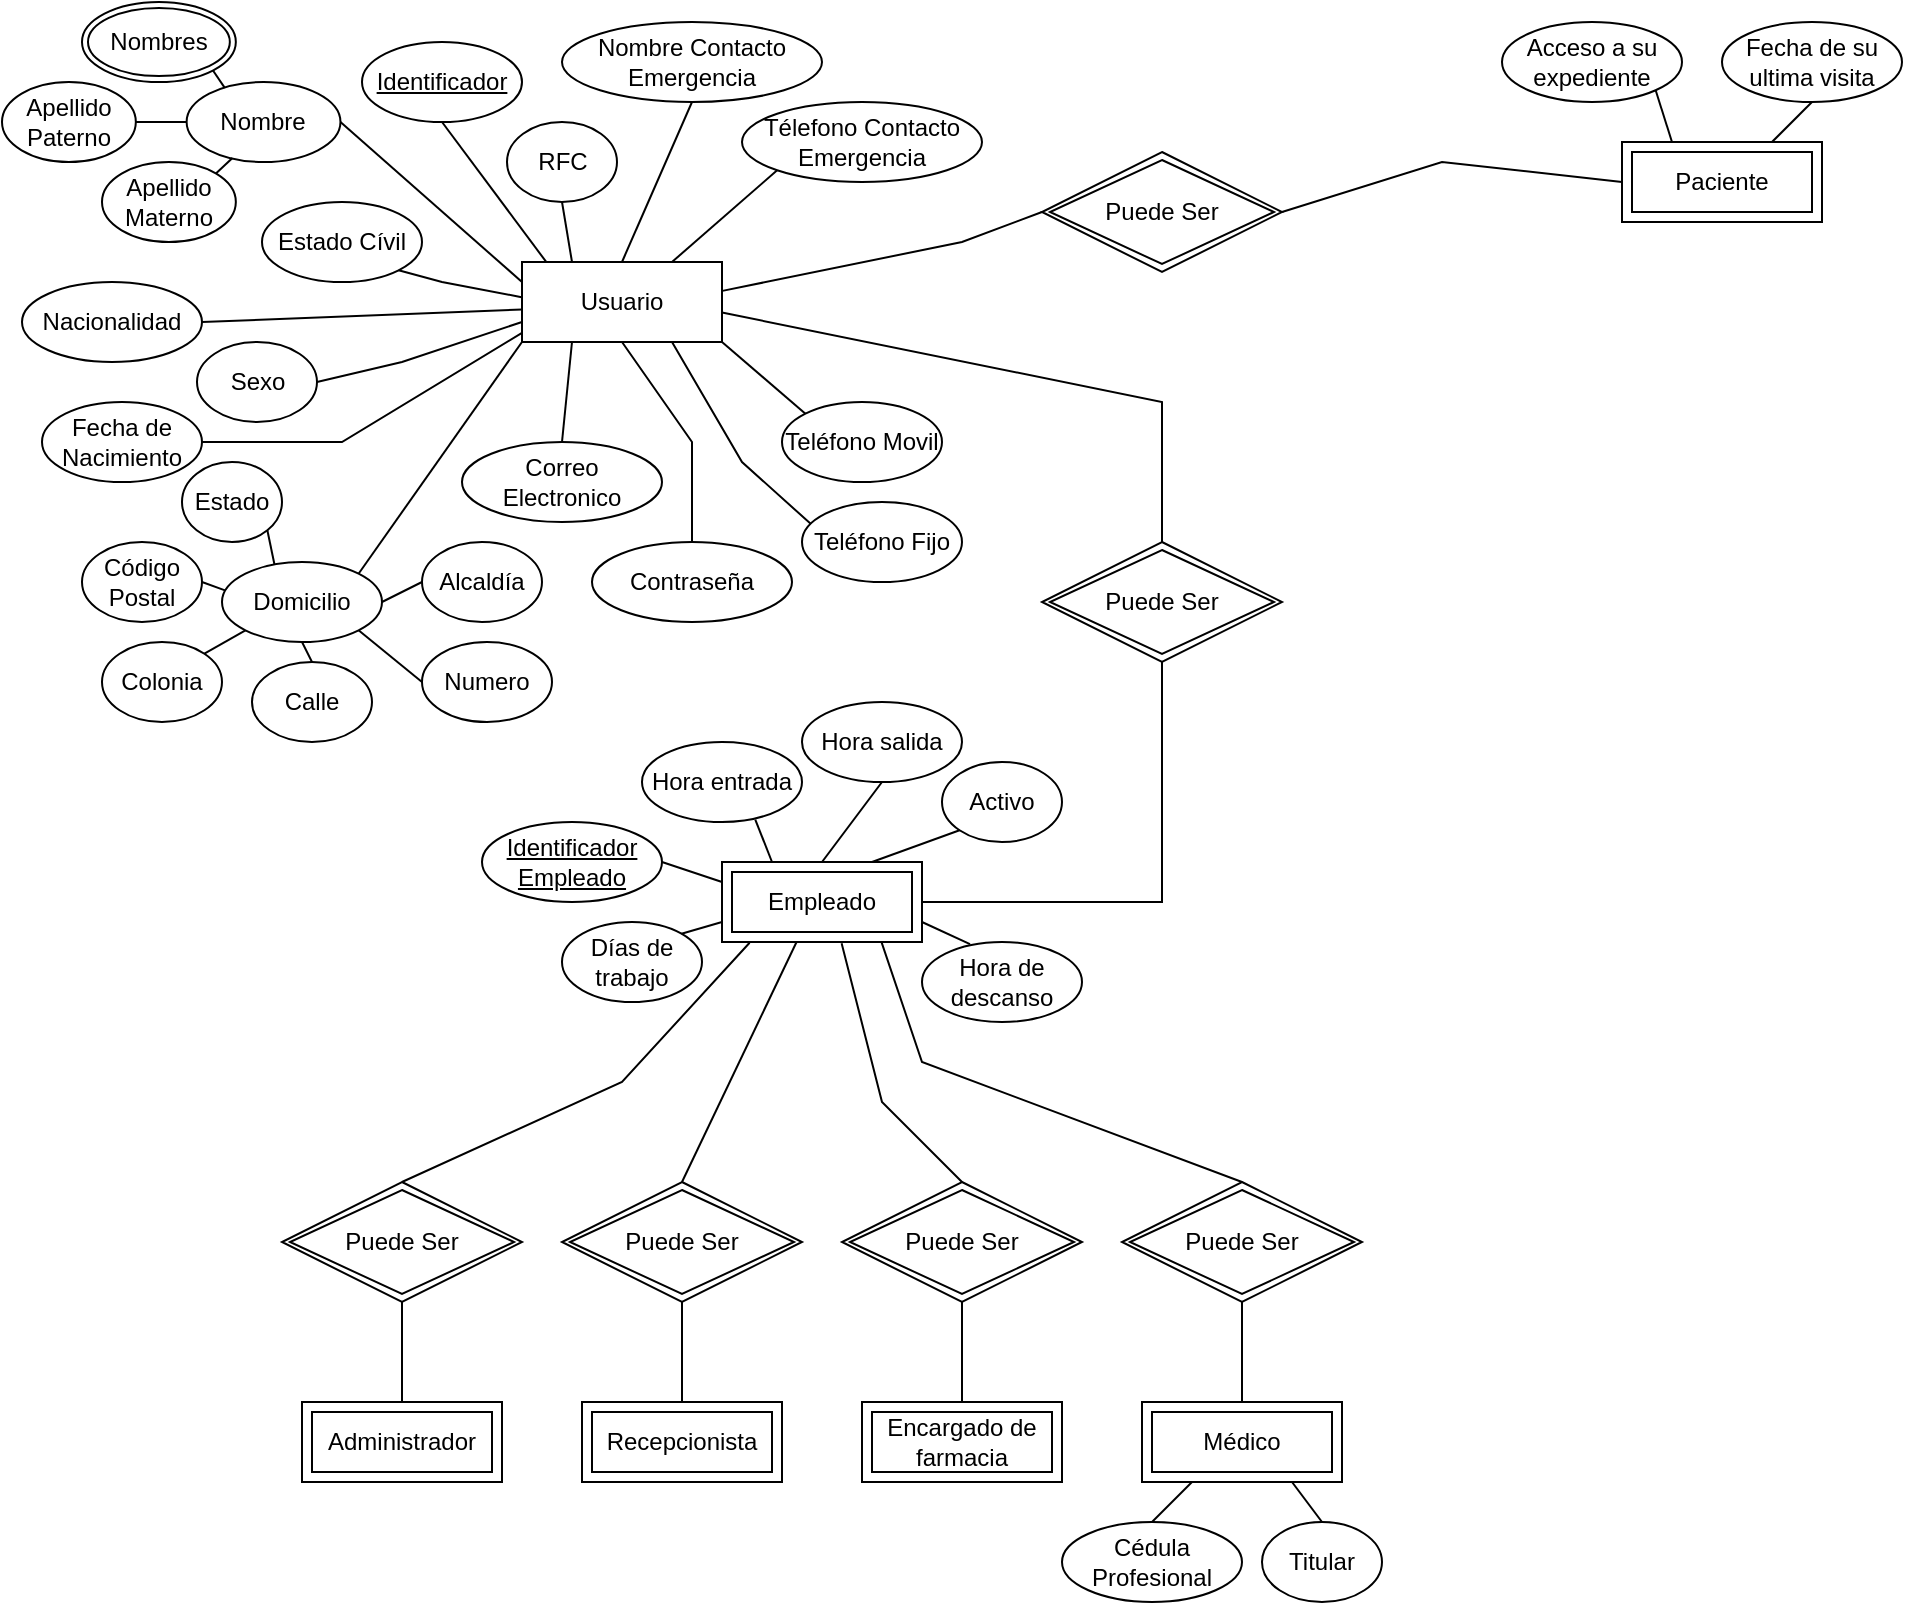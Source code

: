 <mxfile version="13.11.0" type="github">
  <diagram id="R2lEEEUBdFMjLlhIrx00" name="Page-1">
    <mxGraphModel dx="1483" dy="783" grid="1" gridSize="10" guides="1" tooltips="1" connect="1" arrows="1" fold="1" page="1" pageScale="1" pageWidth="850" pageHeight="1100" math="0" shadow="0" extFonts="Permanent Marker^https://fonts.googleapis.com/css?family=Permanent+Marker">
      <root>
        <mxCell id="0" />
        <mxCell id="1" parent="0" />
        <mxCell id="zJtz_LSSslF1Z7QcBkcL-82" value="Puede Ser" style="shape=rhombus;double=1;perimeter=rhombusPerimeter;whiteSpace=wrap;html=1;align=center;" vertex="1" parent="1">
          <mxGeometry x="560" y="115" width="120" height="60" as="geometry" />
        </mxCell>
        <mxCell id="zJtz_LSSslF1Z7QcBkcL-83" value="" style="endArrow=none;html=1;rounded=0;exitX=1.002;exitY=0.361;exitDx=0;exitDy=0;entryX=0;entryY=0.5;entryDx=0;entryDy=0;exitPerimeter=0;" edge="1" parent="1" source="zJtz_LSSslF1Z7QcBkcL-1" target="zJtz_LSSslF1Z7QcBkcL-82">
          <mxGeometry relative="1" as="geometry">
            <mxPoint x="710" y="250" as="sourcePoint" />
            <mxPoint x="870" y="250" as="targetPoint" />
            <Array as="points">
              <mxPoint x="520" y="160" />
            </Array>
          </mxGeometry>
        </mxCell>
        <mxCell id="zJtz_LSSslF1Z7QcBkcL-84" value="" style="endArrow=none;html=1;rounded=0;exitX=1;exitY=0.5;exitDx=0;exitDy=0;entryX=0;entryY=0.5;entryDx=0;entryDy=0;" edge="1" parent="1" source="zJtz_LSSslF1Z7QcBkcL-82" target="zJtz_LSSslF1Z7QcBkcL-2">
          <mxGeometry relative="1" as="geometry">
            <mxPoint x="710" y="250" as="sourcePoint" />
            <mxPoint x="870" y="250" as="targetPoint" />
            <Array as="points">
              <mxPoint x="760" y="120" />
            </Array>
          </mxGeometry>
        </mxCell>
        <mxCell id="zJtz_LSSslF1Z7QcBkcL-90" value="Puede Ser" style="shape=rhombus;double=1;perimeter=rhombusPerimeter;whiteSpace=wrap;html=1;align=center;" vertex="1" parent="1">
          <mxGeometry x="560" y="310" width="120" height="60" as="geometry" />
        </mxCell>
        <mxCell id="zJtz_LSSslF1Z7QcBkcL-91" value="" style="endArrow=none;html=1;rounded=0;exitX=1;exitY=0.632;exitDx=0;exitDy=0;entryX=0.5;entryY=0;entryDx=0;entryDy=0;exitPerimeter=0;" edge="1" parent="1" source="zJtz_LSSslF1Z7QcBkcL-1" target="zJtz_LSSslF1Z7QcBkcL-90">
          <mxGeometry relative="1" as="geometry">
            <mxPoint x="960" y="260" as="sourcePoint" />
            <mxPoint x="1120" y="260" as="targetPoint" />
            <Array as="points">
              <mxPoint x="620" y="240" />
            </Array>
          </mxGeometry>
        </mxCell>
        <mxCell id="zJtz_LSSslF1Z7QcBkcL-93" value="" style="endArrow=none;html=1;rounded=0;exitX=0.5;exitY=1;exitDx=0;exitDy=0;entryX=1;entryY=0.5;entryDx=0;entryDy=0;" edge="1" parent="1" source="zJtz_LSSslF1Z7QcBkcL-90" target="zJtz_LSSslF1Z7QcBkcL-92">
          <mxGeometry relative="1" as="geometry">
            <mxPoint x="890" y="270" as="sourcePoint" />
            <mxPoint x="1050" y="270" as="targetPoint" />
            <Array as="points">
              <mxPoint x="620" y="490" />
            </Array>
          </mxGeometry>
        </mxCell>
        <mxCell id="zJtz_LSSslF1Z7QcBkcL-104" value="" style="endArrow=none;html=1;rounded=0;exitX=0.5;exitY=1;exitDx=0;exitDy=0;entryX=0.5;entryY=0;entryDx=0;entryDy=0;" edge="1" parent="1" source="zJtz_LSSslF1Z7QcBkcL-98" target="zJtz_LSSslF1Z7QcBkcL-92">
          <mxGeometry x="350" y="370" as="geometry">
            <mxPoint x="480" y="500" as="sourcePoint" />
            <mxPoint x="640" y="500" as="targetPoint" />
          </mxGeometry>
        </mxCell>
        <mxCell id="zJtz_LSSslF1Z7QcBkcL-92" value="Empleado" style="shape=ext;margin=3;double=1;whiteSpace=wrap;html=1;align=center;" vertex="1" parent="1">
          <mxGeometry x="400" y="470" width="100" height="40" as="geometry" />
        </mxCell>
        <mxCell id="zJtz_LSSslF1Z7QcBkcL-94" value="Identificador Empleado" style="ellipse;whiteSpace=wrap;html=1;align=center;fontStyle=4;" vertex="1" parent="1">
          <mxGeometry x="280" y="450" width="90" height="40" as="geometry" />
        </mxCell>
        <mxCell id="zJtz_LSSslF1Z7QcBkcL-95" value="Hora de descanso" style="ellipse;whiteSpace=wrap;html=1;align=center;" vertex="1" parent="1">
          <mxGeometry x="500" y="510" width="80" height="40" as="geometry" />
        </mxCell>
        <mxCell id="zJtz_LSSslF1Z7QcBkcL-96" value="Días de trabajo" style="ellipse;whiteSpace=wrap;html=1;align=center;" vertex="1" parent="1">
          <mxGeometry x="320" y="500" width="70" height="40" as="geometry" />
        </mxCell>
        <mxCell id="zJtz_LSSslF1Z7QcBkcL-97" value="Hora entrada" style="ellipse;whiteSpace=wrap;html=1;align=center;" vertex="1" parent="1">
          <mxGeometry x="360" y="410" width="80" height="40" as="geometry" />
        </mxCell>
        <mxCell id="zJtz_LSSslF1Z7QcBkcL-99" value="Activo" style="ellipse;whiteSpace=wrap;html=1;align=center;" vertex="1" parent="1">
          <mxGeometry x="510" y="420" width="60" height="40" as="geometry" />
        </mxCell>
        <mxCell id="zJtz_LSSslF1Z7QcBkcL-100" value="" style="endArrow=none;html=1;rounded=0;entryX=0;entryY=0.25;entryDx=0;entryDy=0;" edge="1" parent="1" target="zJtz_LSSslF1Z7QcBkcL-92">
          <mxGeometry x="350" y="370" as="geometry">
            <mxPoint x="370" y="470" as="sourcePoint" />
            <mxPoint x="640" y="500" as="targetPoint" />
          </mxGeometry>
        </mxCell>
        <mxCell id="zJtz_LSSslF1Z7QcBkcL-101" value="" style="endArrow=none;html=1;rounded=0;exitX=1;exitY=0;exitDx=0;exitDy=0;entryX=0;entryY=0.75;entryDx=0;entryDy=0;" edge="1" parent="1" source="zJtz_LSSslF1Z7QcBkcL-96" target="zJtz_LSSslF1Z7QcBkcL-92">
          <mxGeometry x="350" y="370" as="geometry">
            <mxPoint x="480" y="500" as="sourcePoint" />
            <mxPoint x="640" y="500" as="targetPoint" />
          </mxGeometry>
        </mxCell>
        <mxCell id="zJtz_LSSslF1Z7QcBkcL-102" value="" style="endArrow=none;html=1;rounded=0;exitX=0.3;exitY=0.026;exitDx=0;exitDy=0;exitPerimeter=0;entryX=1;entryY=0.75;entryDx=0;entryDy=0;" edge="1" parent="1" source="zJtz_LSSslF1Z7QcBkcL-95" target="zJtz_LSSslF1Z7QcBkcL-92">
          <mxGeometry x="350" y="370" as="geometry">
            <mxPoint x="480" y="500" as="sourcePoint" />
            <mxPoint x="640" y="500" as="targetPoint" />
          </mxGeometry>
        </mxCell>
        <mxCell id="zJtz_LSSslF1Z7QcBkcL-103" value="" style="endArrow=none;html=1;rounded=0;exitX=0.708;exitY=0.969;exitDx=0;exitDy=0;exitPerimeter=0;entryX=0.25;entryY=0;entryDx=0;entryDy=0;" edge="1" parent="1" source="zJtz_LSSslF1Z7QcBkcL-97" target="zJtz_LSSslF1Z7QcBkcL-92">
          <mxGeometry x="350" y="370" as="geometry">
            <mxPoint x="480" y="500" as="sourcePoint" />
            <mxPoint x="640" y="500" as="targetPoint" />
          </mxGeometry>
        </mxCell>
        <mxCell id="zJtz_LSSslF1Z7QcBkcL-105" value="" style="endArrow=none;html=1;rounded=0;exitX=0.75;exitY=0;exitDx=0;exitDy=0;entryX=0;entryY=1;entryDx=0;entryDy=0;" edge="1" parent="1" source="zJtz_LSSslF1Z7QcBkcL-92" target="zJtz_LSSslF1Z7QcBkcL-99">
          <mxGeometry x="350" y="370" as="geometry">
            <mxPoint x="480" y="500" as="sourcePoint" />
            <mxPoint x="640" y="500" as="targetPoint" />
          </mxGeometry>
        </mxCell>
        <mxCell id="zJtz_LSSslF1Z7QcBkcL-1" value="Usuario" style="whiteSpace=wrap;html=1;align=center;" vertex="1" parent="1">
          <mxGeometry x="300" y="170" width="100" height="40" as="geometry" />
        </mxCell>
        <mxCell id="zJtz_LSSslF1Z7QcBkcL-3" value="Identificador" style="ellipse;whiteSpace=wrap;html=1;align=center;fontStyle=4;" vertex="1" parent="1">
          <mxGeometry x="220" y="60" width="80" height="40" as="geometry" />
        </mxCell>
        <mxCell id="zJtz_LSSslF1Z7QcBkcL-9" value="Sexo" style="ellipse;whiteSpace=wrap;html=1;align=center;" vertex="1" parent="1">
          <mxGeometry x="137.5" y="210" width="60" height="40" as="geometry" />
        </mxCell>
        <mxCell id="zJtz_LSSslF1Z7QcBkcL-10" value="Teléfono Fijo" style="ellipse;whiteSpace=wrap;html=1;align=center;" vertex="1" parent="1">
          <mxGeometry x="440" y="290" width="80" height="40" as="geometry" />
        </mxCell>
        <mxCell id="zJtz_LSSslF1Z7QcBkcL-11" value="Teléfono Movil" style="ellipse;whiteSpace=wrap;html=1;align=center;" vertex="1" parent="1">
          <mxGeometry x="430" y="240" width="80" height="40" as="geometry" />
        </mxCell>
        <mxCell id="zJtz_LSSslF1Z7QcBkcL-12" value="Nacionalidad" style="ellipse;whiteSpace=wrap;html=1;align=center;" vertex="1" parent="1">
          <mxGeometry x="50" y="180" width="90" height="40" as="geometry" />
        </mxCell>
        <mxCell id="zJtz_LSSslF1Z7QcBkcL-13" value="RFC" style="ellipse;whiteSpace=wrap;html=1;align=center;" vertex="1" parent="1">
          <mxGeometry x="292.5" y="100" width="55" height="40" as="geometry" />
        </mxCell>
        <mxCell id="zJtz_LSSslF1Z7QcBkcL-15" value="Contraseña" style="ellipse;whiteSpace=wrap;html=1;align=center;" vertex="1" parent="1">
          <mxGeometry x="335" y="310" width="100" height="40" as="geometry" />
        </mxCell>
        <mxCell id="zJtz_LSSslF1Z7QcBkcL-18" value="Estado Cívil" style="ellipse;whiteSpace=wrap;html=1;align=center;" vertex="1" parent="1">
          <mxGeometry x="170" y="140" width="80" height="40" as="geometry" />
        </mxCell>
        <mxCell id="zJtz_LSSslF1Z7QcBkcL-25" value="Nombre Contacto Emergencia" style="ellipse;whiteSpace=wrap;html=1;align=center;" vertex="1" parent="1">
          <mxGeometry x="320" y="50" width="130" height="40" as="geometry" />
        </mxCell>
        <mxCell id="zJtz_LSSslF1Z7QcBkcL-26" value="Télefono Contacto Emergencia" style="ellipse;whiteSpace=wrap;html=1;align=center;" vertex="1" parent="1">
          <mxGeometry x="410" y="90" width="120" height="40" as="geometry" />
        </mxCell>
        <mxCell id="zJtz_LSSslF1Z7QcBkcL-8" value="Fecha de Nacimiento" style="ellipse;whiteSpace=wrap;html=1;align=center;" vertex="1" parent="1">
          <mxGeometry x="60" y="240" width="80" height="40" as="geometry" />
        </mxCell>
        <mxCell id="zJtz_LSSslF1Z7QcBkcL-14" value="Correo Electronico" style="ellipse;whiteSpace=wrap;html=1;align=center;" vertex="1" parent="1">
          <mxGeometry x="270" y="260" width="100" height="40" as="geometry" />
        </mxCell>
        <mxCell id="zJtz_LSSslF1Z7QcBkcL-57" value="" style="endArrow=none;html=1;rounded=0;entryX=0;entryY=1;entryDx=0;entryDy=0;exitX=1;exitY=0;exitDx=0;exitDy=0;" edge="1" parent="1" source="zJtz_LSSslF1Z7QcBkcL-16" target="zJtz_LSSslF1Z7QcBkcL-1">
          <mxGeometry x="40" y="40" as="geometry">
            <mxPoint x="170" y="450" as="sourcePoint" />
            <mxPoint x="330" y="450" as="targetPoint" />
            <Array as="points" />
          </mxGeometry>
        </mxCell>
        <mxCell id="zJtz_LSSslF1Z7QcBkcL-58" value="" style="endArrow=none;html=1;rounded=0;exitX=1;exitY=0.5;exitDx=0;exitDy=0;entryX=0.002;entryY=0.882;entryDx=0;entryDy=0;entryPerimeter=0;" edge="1" parent="1" source="zJtz_LSSslF1Z7QcBkcL-8" target="zJtz_LSSslF1Z7QcBkcL-1">
          <mxGeometry x="40" y="40" as="geometry">
            <mxPoint x="150" y="260" as="sourcePoint" />
            <mxPoint x="310" y="260" as="targetPoint" />
            <Array as="points">
              <mxPoint x="210" y="260" />
            </Array>
          </mxGeometry>
        </mxCell>
        <mxCell id="zJtz_LSSslF1Z7QcBkcL-59" value="" style="endArrow=none;html=1;rounded=0;exitX=1;exitY=0.5;exitDx=0;exitDy=0;entryX=0;entryY=0.75;entryDx=0;entryDy=0;" edge="1" parent="1" source="zJtz_LSSslF1Z7QcBkcL-9" target="zJtz_LSSslF1Z7QcBkcL-1">
          <mxGeometry x="40" y="40" as="geometry">
            <mxPoint x="150" y="260" as="sourcePoint" />
            <mxPoint x="310" y="260" as="targetPoint" />
            <Array as="points">
              <mxPoint x="240" y="220" />
            </Array>
          </mxGeometry>
        </mxCell>
        <mxCell id="zJtz_LSSslF1Z7QcBkcL-60" value="" style="endArrow=none;html=1;rounded=0;exitX=1;exitY=0.5;exitDx=0;exitDy=0;entryX=0;entryY=0.594;entryDx=0;entryDy=0;entryPerimeter=0;" edge="1" parent="1" source="zJtz_LSSslF1Z7QcBkcL-12" target="zJtz_LSSslF1Z7QcBkcL-1">
          <mxGeometry x="40" y="40" as="geometry">
            <mxPoint x="210" y="200" as="sourcePoint" />
            <mxPoint x="370" y="200" as="targetPoint" />
          </mxGeometry>
        </mxCell>
        <mxCell id="zJtz_LSSslF1Z7QcBkcL-62" value="" style="endArrow=none;html=1;rounded=0;exitX=1;exitY=1;exitDx=0;exitDy=0;entryX=-0.002;entryY=0.44;entryDx=0;entryDy=0;entryPerimeter=0;" edge="1" parent="1" source="zJtz_LSSslF1Z7QcBkcL-18" target="zJtz_LSSslF1Z7QcBkcL-1">
          <mxGeometry x="40" y="40" as="geometry">
            <mxPoint x="210" y="160" as="sourcePoint" />
            <mxPoint x="370" y="160" as="targetPoint" />
            <Array as="points">
              <mxPoint x="260" y="180" />
            </Array>
          </mxGeometry>
        </mxCell>
        <mxCell id="zJtz_LSSslF1Z7QcBkcL-63" value="" style="endArrow=none;html=1;rounded=0;exitX=1;exitY=0.5;exitDx=0;exitDy=0;entryX=0;entryY=0.25;entryDx=0;entryDy=0;" edge="1" parent="1" source="zJtz_LSSslF1Z7QcBkcL-5" target="zJtz_LSSslF1Z7QcBkcL-1">
          <mxGeometry x="40" y="40" as="geometry">
            <mxPoint x="210" y="180" as="sourcePoint" />
            <mxPoint x="370" y="180" as="targetPoint" />
          </mxGeometry>
        </mxCell>
        <mxCell id="zJtz_LSSslF1Z7QcBkcL-64" value="" style="endArrow=none;html=1;rounded=0;exitX=0.5;exitY=1;exitDx=0;exitDy=0;entryX=0.122;entryY=0.002;entryDx=0;entryDy=0;entryPerimeter=0;" edge="1" parent="1" source="zJtz_LSSslF1Z7QcBkcL-3" target="zJtz_LSSslF1Z7QcBkcL-1">
          <mxGeometry x="40" y="40" as="geometry">
            <mxPoint x="210" y="120" as="sourcePoint" />
            <mxPoint x="370" y="120" as="targetPoint" />
            <Array as="points" />
          </mxGeometry>
        </mxCell>
        <mxCell id="zJtz_LSSslF1Z7QcBkcL-65" value="" style="endArrow=none;html=1;rounded=0;exitX=0.5;exitY=1;exitDx=0;exitDy=0;entryX=0.25;entryY=0;entryDx=0;entryDy=0;" edge="1" parent="1" source="zJtz_LSSslF1Z7QcBkcL-13" target="zJtz_LSSslF1Z7QcBkcL-1">
          <mxGeometry x="40" y="40" as="geometry">
            <mxPoint x="210" y="240" as="sourcePoint" />
            <mxPoint x="370" y="240" as="targetPoint" />
          </mxGeometry>
        </mxCell>
        <mxCell id="zJtz_LSSslF1Z7QcBkcL-66" value="" style="endArrow=none;html=1;rounded=0;exitX=0.5;exitY=1;exitDx=0;exitDy=0;entryX=0.5;entryY=0;entryDx=0;entryDy=0;" edge="1" parent="1" source="zJtz_LSSslF1Z7QcBkcL-25" target="zJtz_LSSslF1Z7QcBkcL-1">
          <mxGeometry x="40" y="40" as="geometry">
            <mxPoint x="210" y="180" as="sourcePoint" />
            <mxPoint x="370" y="180" as="targetPoint" />
          </mxGeometry>
        </mxCell>
        <mxCell id="zJtz_LSSslF1Z7QcBkcL-67" value="" style="endArrow=none;html=1;rounded=0;exitX=0;exitY=1;exitDx=0;exitDy=0;entryX=0.75;entryY=0;entryDx=0;entryDy=0;" edge="1" parent="1" source="zJtz_LSSslF1Z7QcBkcL-26" target="zJtz_LSSslF1Z7QcBkcL-1">
          <mxGeometry x="40" y="40" as="geometry">
            <mxPoint x="210" y="180" as="sourcePoint" />
            <mxPoint x="370" y="180" as="targetPoint" />
          </mxGeometry>
        </mxCell>
        <mxCell id="zJtz_LSSslF1Z7QcBkcL-68" value="" style="endArrow=none;html=1;rounded=0;exitX=0.5;exitY=0;exitDx=0;exitDy=0;entryX=0.25;entryY=1;entryDx=0;entryDy=0;" edge="1" parent="1" source="zJtz_LSSslF1Z7QcBkcL-14" target="zJtz_LSSslF1Z7QcBkcL-1">
          <mxGeometry x="40" y="40" as="geometry">
            <mxPoint x="210" y="290" as="sourcePoint" />
            <mxPoint x="370" y="290" as="targetPoint" />
          </mxGeometry>
        </mxCell>
        <mxCell id="zJtz_LSSslF1Z7QcBkcL-69" value="" style="endArrow=none;html=1;rounded=0;exitX=0.5;exitY=0;exitDx=0;exitDy=0;entryX=0.5;entryY=1;entryDx=0;entryDy=0;" edge="1" parent="1" source="zJtz_LSSslF1Z7QcBkcL-15" target="zJtz_LSSslF1Z7QcBkcL-1">
          <mxGeometry x="40" y="40" as="geometry">
            <mxPoint x="210" y="290" as="sourcePoint" />
            <mxPoint x="370" y="290" as="targetPoint" />
            <Array as="points">
              <mxPoint x="385" y="260" />
            </Array>
          </mxGeometry>
        </mxCell>
        <mxCell id="zJtz_LSSslF1Z7QcBkcL-70" value="" style="endArrow=none;html=1;rounded=0;exitX=0.056;exitY=0.276;exitDx=0;exitDy=0;entryX=0.75;entryY=1;entryDx=0;entryDy=0;exitPerimeter=0;" edge="1" parent="1" source="zJtz_LSSslF1Z7QcBkcL-10" target="zJtz_LSSslF1Z7QcBkcL-1">
          <mxGeometry x="40" y="40" as="geometry">
            <mxPoint x="210" y="290" as="sourcePoint" />
            <mxPoint x="370" y="290" as="targetPoint" />
            <Array as="points">
              <mxPoint x="410" y="270" />
            </Array>
          </mxGeometry>
        </mxCell>
        <mxCell id="zJtz_LSSslF1Z7QcBkcL-71" value="" style="endArrow=none;html=1;rounded=0;exitX=0;exitY=0;exitDx=0;exitDy=0;entryX=1;entryY=1;entryDx=0;entryDy=0;" edge="1" parent="1" source="zJtz_LSSslF1Z7QcBkcL-11" target="zJtz_LSSslF1Z7QcBkcL-1">
          <mxGeometry x="40" y="40" as="geometry">
            <mxPoint x="210" y="290" as="sourcePoint" />
            <mxPoint x="370" y="290" as="targetPoint" />
          </mxGeometry>
        </mxCell>
        <mxCell id="zJtz_LSSslF1Z7QcBkcL-5" value="Nombre" style="ellipse;whiteSpace=wrap;html=1;align=center;" vertex="1" parent="1">
          <mxGeometry x="132.308" y="80" width="76.923" height="40" as="geometry" />
        </mxCell>
        <mxCell id="zJtz_LSSslF1Z7QcBkcL-6" value="Apellido Materno" style="ellipse;whiteSpace=wrap;html=1;align=center;" vertex="1" parent="1">
          <mxGeometry x="90" y="120" width="66.92" height="40" as="geometry" />
        </mxCell>
        <mxCell id="zJtz_LSSslF1Z7QcBkcL-31" style="edgeStyle=orthogonalEdgeStyle;rounded=0;orthogonalLoop=1;jettySize=auto;html=1;exitX=1;exitY=0.5;exitDx=0;exitDy=0;entryX=0;entryY=0.5;entryDx=0;entryDy=0;endArrow=none;endFill=0;" edge="1" parent="1" source="zJtz_LSSslF1Z7QcBkcL-7" target="zJtz_LSSslF1Z7QcBkcL-5">
          <mxGeometry x="40" y="30" as="geometry" />
        </mxCell>
        <mxCell id="zJtz_LSSslF1Z7QcBkcL-7" value="Apellido Paterno" style="ellipse;whiteSpace=wrap;html=1;align=center;" vertex="1" parent="1">
          <mxGeometry x="40" y="80" width="66.92" height="40" as="geometry" />
        </mxCell>
        <mxCell id="zJtz_LSSslF1Z7QcBkcL-27" value="Nombres" style="ellipse;shape=doubleEllipse;margin=3;whiteSpace=wrap;html=1;align=center;" vertex="1" parent="1">
          <mxGeometry x="80" y="40" width="76.923" height="40" as="geometry" />
        </mxCell>
        <mxCell id="zJtz_LSSslF1Z7QcBkcL-73" value="" style="endArrow=none;html=1;rounded=0;exitX=1;exitY=0;exitDx=0;exitDy=0;entryX=0.298;entryY=0.949;entryDx=0;entryDy=0;entryPerimeter=0;" edge="1" parent="1" source="zJtz_LSSslF1Z7QcBkcL-6" target="zJtz_LSSslF1Z7QcBkcL-5">
          <mxGeometry x="40" y="40" as="geometry">
            <mxPoint x="130" y="140" as="sourcePoint" />
            <mxPoint x="290" y="140" as="targetPoint" />
          </mxGeometry>
        </mxCell>
        <mxCell id="zJtz_LSSslF1Z7QcBkcL-74" value="" style="endArrow=none;html=1;rounded=0;exitX=1;exitY=1;exitDx=0;exitDy=0;entryX=0.248;entryY=0.073;entryDx=0;entryDy=0;entryPerimeter=0;" edge="1" parent="1" source="zJtz_LSSslF1Z7QcBkcL-27" target="zJtz_LSSslF1Z7QcBkcL-5">
          <mxGeometry x="40" y="40" as="geometry">
            <mxPoint x="80" y="100" as="sourcePoint" />
            <mxPoint x="240" y="100" as="targetPoint" />
          </mxGeometry>
        </mxCell>
        <mxCell id="zJtz_LSSslF1Z7QcBkcL-16" value="Domicilio" style="ellipse;whiteSpace=wrap;html=1;align=center;" vertex="1" parent="1">
          <mxGeometry x="150" y="320" width="80" height="40" as="geometry" />
        </mxCell>
        <mxCell id="zJtz_LSSslF1Z7QcBkcL-19" value="Calle" style="ellipse;whiteSpace=wrap;html=1;align=center;" vertex="1" parent="1">
          <mxGeometry x="165" y="370" width="60" height="40" as="geometry" />
        </mxCell>
        <mxCell id="zJtz_LSSslF1Z7QcBkcL-20" value="Numero" style="ellipse;whiteSpace=wrap;html=1;align=center;" vertex="1" parent="1">
          <mxGeometry x="250" y="360" width="65" height="40" as="geometry" />
        </mxCell>
        <mxCell id="zJtz_LSSslF1Z7QcBkcL-21" value="Colonia" style="ellipse;whiteSpace=wrap;html=1;align=center;" vertex="1" parent="1">
          <mxGeometry x="90" y="360" width="60" height="40" as="geometry" />
        </mxCell>
        <mxCell id="zJtz_LSSslF1Z7QcBkcL-22" value="Código Postal" style="ellipse;whiteSpace=wrap;html=1;align=center;" vertex="1" parent="1">
          <mxGeometry x="80" y="310" width="60" height="40" as="geometry" />
        </mxCell>
        <mxCell id="zJtz_LSSslF1Z7QcBkcL-23" value="Alcaldía" style="ellipse;whiteSpace=wrap;html=1;align=center;" vertex="1" parent="1">
          <mxGeometry x="250" y="310" width="60" height="40" as="geometry" />
        </mxCell>
        <mxCell id="zJtz_LSSslF1Z7QcBkcL-24" value="Estado" style="ellipse;whiteSpace=wrap;html=1;align=center;" vertex="1" parent="1">
          <mxGeometry x="130" y="270" width="50" height="40" as="geometry" />
        </mxCell>
        <mxCell id="zJtz_LSSslF1Z7QcBkcL-75" value="" style="endArrow=none;html=1;rounded=0;exitX=1;exitY=0.5;exitDx=0;exitDy=0;entryX=0.019;entryY=0.354;entryDx=0;entryDy=0;entryPerimeter=0;" edge="1" parent="1" source="zJtz_LSSslF1Z7QcBkcL-22" target="zJtz_LSSslF1Z7QcBkcL-16">
          <mxGeometry x="40" y="40" as="geometry">
            <mxPoint x="130" y="330" as="sourcePoint" />
            <mxPoint x="290" y="330" as="targetPoint" />
          </mxGeometry>
        </mxCell>
        <mxCell id="zJtz_LSSslF1Z7QcBkcL-76" value="" style="endArrow=none;html=1;rounded=0;exitX=1;exitY=1;exitDx=0;exitDy=0;entryX=0.328;entryY=0.032;entryDx=0;entryDy=0;entryPerimeter=0;" edge="1" parent="1" source="zJtz_LSSslF1Z7QcBkcL-24" target="zJtz_LSSslF1Z7QcBkcL-16">
          <mxGeometry x="40" y="40" as="geometry">
            <mxPoint x="130" y="330" as="sourcePoint" />
            <mxPoint x="290" y="330" as="targetPoint" />
          </mxGeometry>
        </mxCell>
        <mxCell id="zJtz_LSSslF1Z7QcBkcL-77" value="" style="endArrow=none;html=1;rounded=0;exitX=1;exitY=0;exitDx=0;exitDy=0;entryX=0;entryY=1;entryDx=0;entryDy=0;" edge="1" parent="1" source="zJtz_LSSslF1Z7QcBkcL-21" target="zJtz_LSSslF1Z7QcBkcL-16">
          <mxGeometry x="40" y="40" as="geometry">
            <mxPoint x="130" y="390" as="sourcePoint" />
            <mxPoint x="290" y="390" as="targetPoint" />
          </mxGeometry>
        </mxCell>
        <mxCell id="zJtz_LSSslF1Z7QcBkcL-78" value="" style="endArrow=none;html=1;rounded=0;exitX=0.5;exitY=0;exitDx=0;exitDy=0;entryX=0.5;entryY=1;entryDx=0;entryDy=0;" edge="1" parent="1" source="zJtz_LSSslF1Z7QcBkcL-19" target="zJtz_LSSslF1Z7QcBkcL-16">
          <mxGeometry x="40" y="40" as="geometry">
            <mxPoint x="130" y="390" as="sourcePoint" />
            <mxPoint x="290" y="390" as="targetPoint" />
          </mxGeometry>
        </mxCell>
        <mxCell id="zJtz_LSSslF1Z7QcBkcL-79" value="" style="endArrow=none;html=1;rounded=0;exitX=0;exitY=0.5;exitDx=0;exitDy=0;entryX=1;entryY=1;entryDx=0;entryDy=0;" edge="1" parent="1" source="zJtz_LSSslF1Z7QcBkcL-20" target="zJtz_LSSslF1Z7QcBkcL-16">
          <mxGeometry x="40" y="40" as="geometry">
            <mxPoint x="190" y="380" as="sourcePoint" />
            <mxPoint x="350" y="380" as="targetPoint" />
          </mxGeometry>
        </mxCell>
        <mxCell id="zJtz_LSSslF1Z7QcBkcL-80" value="" style="endArrow=none;html=1;rounded=0;exitX=0;exitY=0.5;exitDx=0;exitDy=0;entryX=1;entryY=0.5;entryDx=0;entryDy=0;" edge="1" parent="1" source="zJtz_LSSslF1Z7QcBkcL-23" target="zJtz_LSSslF1Z7QcBkcL-16">
          <mxGeometry x="40" y="40" as="geometry">
            <mxPoint x="190" y="380" as="sourcePoint" />
            <mxPoint x="350" y="380" as="targetPoint" />
          </mxGeometry>
        </mxCell>
        <mxCell id="zJtz_LSSslF1Z7QcBkcL-98" value="Hora salida" style="ellipse;whiteSpace=wrap;html=1;align=center;" vertex="1" parent="1">
          <mxGeometry x="440" y="390" width="80" height="40" as="geometry" />
        </mxCell>
        <mxCell id="zJtz_LSSslF1Z7QcBkcL-2" value="Paciente" style="shape=ext;margin=3;double=1;whiteSpace=wrap;html=1;align=center;" vertex="1" parent="1">
          <mxGeometry x="850" y="110" width="100" height="40" as="geometry" />
        </mxCell>
        <mxCell id="zJtz_LSSslF1Z7QcBkcL-85" value="Fecha de su ultima visita" style="ellipse;whiteSpace=wrap;html=1;align=center;" vertex="1" parent="1">
          <mxGeometry x="900" y="50" width="90" height="40" as="geometry" />
        </mxCell>
        <mxCell id="zJtz_LSSslF1Z7QcBkcL-86" value="Acceso a su expediente" style="ellipse;whiteSpace=wrap;html=1;align=center;" vertex="1" parent="1">
          <mxGeometry x="790" y="50" width="90" height="40" as="geometry" />
        </mxCell>
        <mxCell id="zJtz_LSSslF1Z7QcBkcL-88" value="" style="endArrow=none;html=1;rounded=0;exitX=1;exitY=1;exitDx=0;exitDy=0;entryX=0.25;entryY=0;entryDx=0;entryDy=0;" edge="1" parent="1" source="zJtz_LSSslF1Z7QcBkcL-86" target="zJtz_LSSslF1Z7QcBkcL-2">
          <mxGeometry x="790" y="30" as="geometry">
            <mxPoint x="840" y="170" as="sourcePoint" />
            <mxPoint x="1000" y="170" as="targetPoint" />
          </mxGeometry>
        </mxCell>
        <mxCell id="zJtz_LSSslF1Z7QcBkcL-89" value="" style="endArrow=none;html=1;rounded=0;exitX=0.5;exitY=1;exitDx=0;exitDy=0;entryX=0.75;entryY=0;entryDx=0;entryDy=0;" edge="1" parent="1" source="zJtz_LSSslF1Z7QcBkcL-85" target="zJtz_LSSslF1Z7QcBkcL-2">
          <mxGeometry x="790" y="30" as="geometry">
            <mxPoint x="840" y="170" as="sourcePoint" />
            <mxPoint x="1000" y="170" as="targetPoint" />
          </mxGeometry>
        </mxCell>
        <mxCell id="zJtz_LSSslF1Z7QcBkcL-112" style="edgeStyle=orthogonalEdgeStyle;rounded=0;orthogonalLoop=1;jettySize=auto;html=1;exitX=0.5;exitY=1;exitDx=0;exitDy=0;entryX=0.5;entryY=0;entryDx=0;entryDy=0;endArrow=none;endFill=0;" edge="1" parent="1" source="zJtz_LSSslF1Z7QcBkcL-110" target="zJtz_LSSslF1Z7QcBkcL-111">
          <mxGeometry relative="1" as="geometry" />
        </mxCell>
        <mxCell id="zJtz_LSSslF1Z7QcBkcL-110" value="Puede Ser" style="shape=rhombus;double=1;perimeter=rhombusPerimeter;whiteSpace=wrap;html=1;align=center;" vertex="1" parent="1">
          <mxGeometry x="180" y="630" width="120" height="60" as="geometry" />
        </mxCell>
        <mxCell id="zJtz_LSSslF1Z7QcBkcL-111" value="Administrador" style="shape=ext;margin=3;double=1;whiteSpace=wrap;html=1;align=center;" vertex="1" parent="1">
          <mxGeometry x="190" y="740" width="100" height="40" as="geometry" />
        </mxCell>
        <mxCell id="zJtz_LSSslF1Z7QcBkcL-113" value="" style="endArrow=none;html=1;rounded=0;exitX=0.5;exitY=0;exitDx=0;exitDy=0;entryX=0.138;entryY=1.009;entryDx=0;entryDy=0;entryPerimeter=0;" edge="1" parent="1" source="zJtz_LSSslF1Z7QcBkcL-110" target="zJtz_LSSslF1Z7QcBkcL-92">
          <mxGeometry relative="1" as="geometry">
            <mxPoint x="410" y="580" as="sourcePoint" />
            <mxPoint x="570" y="580" as="targetPoint" />
            <Array as="points">
              <mxPoint x="350" y="580" />
            </Array>
          </mxGeometry>
        </mxCell>
        <mxCell id="zJtz_LSSslF1Z7QcBkcL-116" style="edgeStyle=orthogonalEdgeStyle;rounded=0;orthogonalLoop=1;jettySize=auto;html=1;exitX=0.5;exitY=1;exitDx=0;exitDy=0;entryX=0.5;entryY=0;entryDx=0;entryDy=0;endArrow=none;endFill=0;" edge="1" parent="1" source="zJtz_LSSslF1Z7QcBkcL-117" target="zJtz_LSSslF1Z7QcBkcL-115">
          <mxGeometry relative="1" as="geometry" />
        </mxCell>
        <mxCell id="zJtz_LSSslF1Z7QcBkcL-114" value="Puede Ser" style="shape=rhombus;double=1;perimeter=rhombusPerimeter;whiteSpace=wrap;html=1;align=center;" vertex="1" parent="1">
          <mxGeometry x="320" y="630" width="120" height="60" as="geometry" />
        </mxCell>
        <mxCell id="zJtz_LSSslF1Z7QcBkcL-115" value="Encargado de farmacia" style="shape=ext;margin=3;double=1;whiteSpace=wrap;html=1;align=center;" vertex="1" parent="1">
          <mxGeometry x="470" y="740" width="100" height="40" as="geometry" />
        </mxCell>
        <mxCell id="zJtz_LSSslF1Z7QcBkcL-117" value="Puede Ser" style="shape=rhombus;double=1;perimeter=rhombusPerimeter;whiteSpace=wrap;html=1;align=center;" vertex="1" parent="1">
          <mxGeometry x="460" y="630" width="120" height="60" as="geometry" />
        </mxCell>
        <mxCell id="zJtz_LSSslF1Z7QcBkcL-119" style="edgeStyle=orthogonalEdgeStyle;rounded=0;orthogonalLoop=1;jettySize=auto;html=1;exitX=0.5;exitY=0;exitDx=0;exitDy=0;entryX=0.5;entryY=1;entryDx=0;entryDy=0;endArrow=none;endFill=0;" edge="1" parent="1" source="zJtz_LSSslF1Z7QcBkcL-118" target="zJtz_LSSslF1Z7QcBkcL-114">
          <mxGeometry relative="1" as="geometry" />
        </mxCell>
        <mxCell id="zJtz_LSSslF1Z7QcBkcL-118" value="Recepcionista" style="shape=ext;margin=3;double=1;whiteSpace=wrap;html=1;align=center;" vertex="1" parent="1">
          <mxGeometry x="330" y="740" width="100" height="40" as="geometry" />
        </mxCell>
        <mxCell id="zJtz_LSSslF1Z7QcBkcL-120" value="" style="endArrow=none;html=1;rounded=0;exitX=0.374;exitY=0.994;exitDx=0;exitDy=0;entryX=0.5;entryY=0;entryDx=0;entryDy=0;exitPerimeter=0;" edge="1" parent="1" source="zJtz_LSSslF1Z7QcBkcL-92" target="zJtz_LSSslF1Z7QcBkcL-114">
          <mxGeometry relative="1" as="geometry">
            <mxPoint x="640" y="600" as="sourcePoint" />
            <mxPoint x="800" y="600" as="targetPoint" />
          </mxGeometry>
        </mxCell>
        <mxCell id="zJtz_LSSslF1Z7QcBkcL-121" value="" style="endArrow=none;html=1;rounded=0;exitX=0.598;exitY=1.015;exitDx=0;exitDy=0;entryX=0.5;entryY=0;entryDx=0;entryDy=0;exitPerimeter=0;" edge="1" parent="1" source="zJtz_LSSslF1Z7QcBkcL-92" target="zJtz_LSSslF1Z7QcBkcL-117">
          <mxGeometry relative="1" as="geometry">
            <mxPoint x="640" y="600" as="sourcePoint" />
            <mxPoint x="800" y="600" as="targetPoint" />
            <Array as="points">
              <mxPoint x="480" y="590" />
            </Array>
          </mxGeometry>
        </mxCell>
        <mxCell id="zJtz_LSSslF1Z7QcBkcL-122" value="Puede Ser" style="shape=rhombus;double=1;perimeter=rhombusPerimeter;whiteSpace=wrap;html=1;align=center;" vertex="1" parent="1">
          <mxGeometry x="600" y="630" width="120" height="60" as="geometry" />
        </mxCell>
        <mxCell id="zJtz_LSSslF1Z7QcBkcL-123" value="Médico" style="shape=ext;margin=3;double=1;whiteSpace=wrap;html=1;align=center;" vertex="1" parent="1">
          <mxGeometry x="610" y="740" width="100" height="40" as="geometry" />
        </mxCell>
        <mxCell id="zJtz_LSSslF1Z7QcBkcL-124" value="" style="endArrow=none;html=1;rounded=0;exitX=0.5;exitY=1;exitDx=0;exitDy=0;entryX=0.5;entryY=0;entryDx=0;entryDy=0;" edge="1" parent="1" source="zJtz_LSSslF1Z7QcBkcL-122" target="zJtz_LSSslF1Z7QcBkcL-123">
          <mxGeometry relative="1" as="geometry">
            <mxPoint x="520" y="760" as="sourcePoint" />
            <mxPoint x="680" y="760" as="targetPoint" />
          </mxGeometry>
        </mxCell>
        <mxCell id="zJtz_LSSslF1Z7QcBkcL-125" value="" style="endArrow=none;html=1;rounded=0;exitX=0.798;exitY=1.004;exitDx=0;exitDy=0;exitPerimeter=0;entryX=0.5;entryY=0;entryDx=0;entryDy=0;" edge="1" parent="1" source="zJtz_LSSslF1Z7QcBkcL-92" target="zJtz_LSSslF1Z7QcBkcL-122">
          <mxGeometry relative="1" as="geometry">
            <mxPoint x="420" y="570" as="sourcePoint" />
            <mxPoint x="580" y="570" as="targetPoint" />
            <Array as="points">
              <mxPoint x="500" y="570" />
            </Array>
          </mxGeometry>
        </mxCell>
        <mxCell id="zJtz_LSSslF1Z7QcBkcL-127" value="Cédula Profesional" style="ellipse;whiteSpace=wrap;html=1;align=center;" vertex="1" parent="1">
          <mxGeometry x="570" y="800" width="90" height="40" as="geometry" />
        </mxCell>
        <mxCell id="zJtz_LSSslF1Z7QcBkcL-128" value="Titular" style="ellipse;whiteSpace=wrap;html=1;align=center;" vertex="1" parent="1">
          <mxGeometry x="670" y="800" width="60" height="40" as="geometry" />
        </mxCell>
        <mxCell id="zJtz_LSSslF1Z7QcBkcL-130" value="" style="endArrow=none;html=1;rounded=0;exitX=0.75;exitY=1;exitDx=0;exitDy=0;entryX=0.5;entryY=0;entryDx=0;entryDy=0;" edge="1" parent="1" source="zJtz_LSSslF1Z7QcBkcL-123" target="zJtz_LSSslF1Z7QcBkcL-128">
          <mxGeometry relative="1" as="geometry">
            <mxPoint x="680" y="810" as="sourcePoint" />
            <mxPoint x="840" y="810" as="targetPoint" />
          </mxGeometry>
        </mxCell>
        <mxCell id="zJtz_LSSslF1Z7QcBkcL-131" value="" style="endArrow=none;html=1;rounded=0;exitX=0.5;exitY=0;exitDx=0;exitDy=0;entryX=0.25;entryY=1;entryDx=0;entryDy=0;" edge="1" parent="1" source="zJtz_LSSslF1Z7QcBkcL-127" target="zJtz_LSSslF1Z7QcBkcL-123">
          <mxGeometry relative="1" as="geometry">
            <mxPoint x="730" y="820" as="sourcePoint" />
            <mxPoint x="890" y="820" as="targetPoint" />
          </mxGeometry>
        </mxCell>
      </root>
    </mxGraphModel>
  </diagram>
</mxfile>
